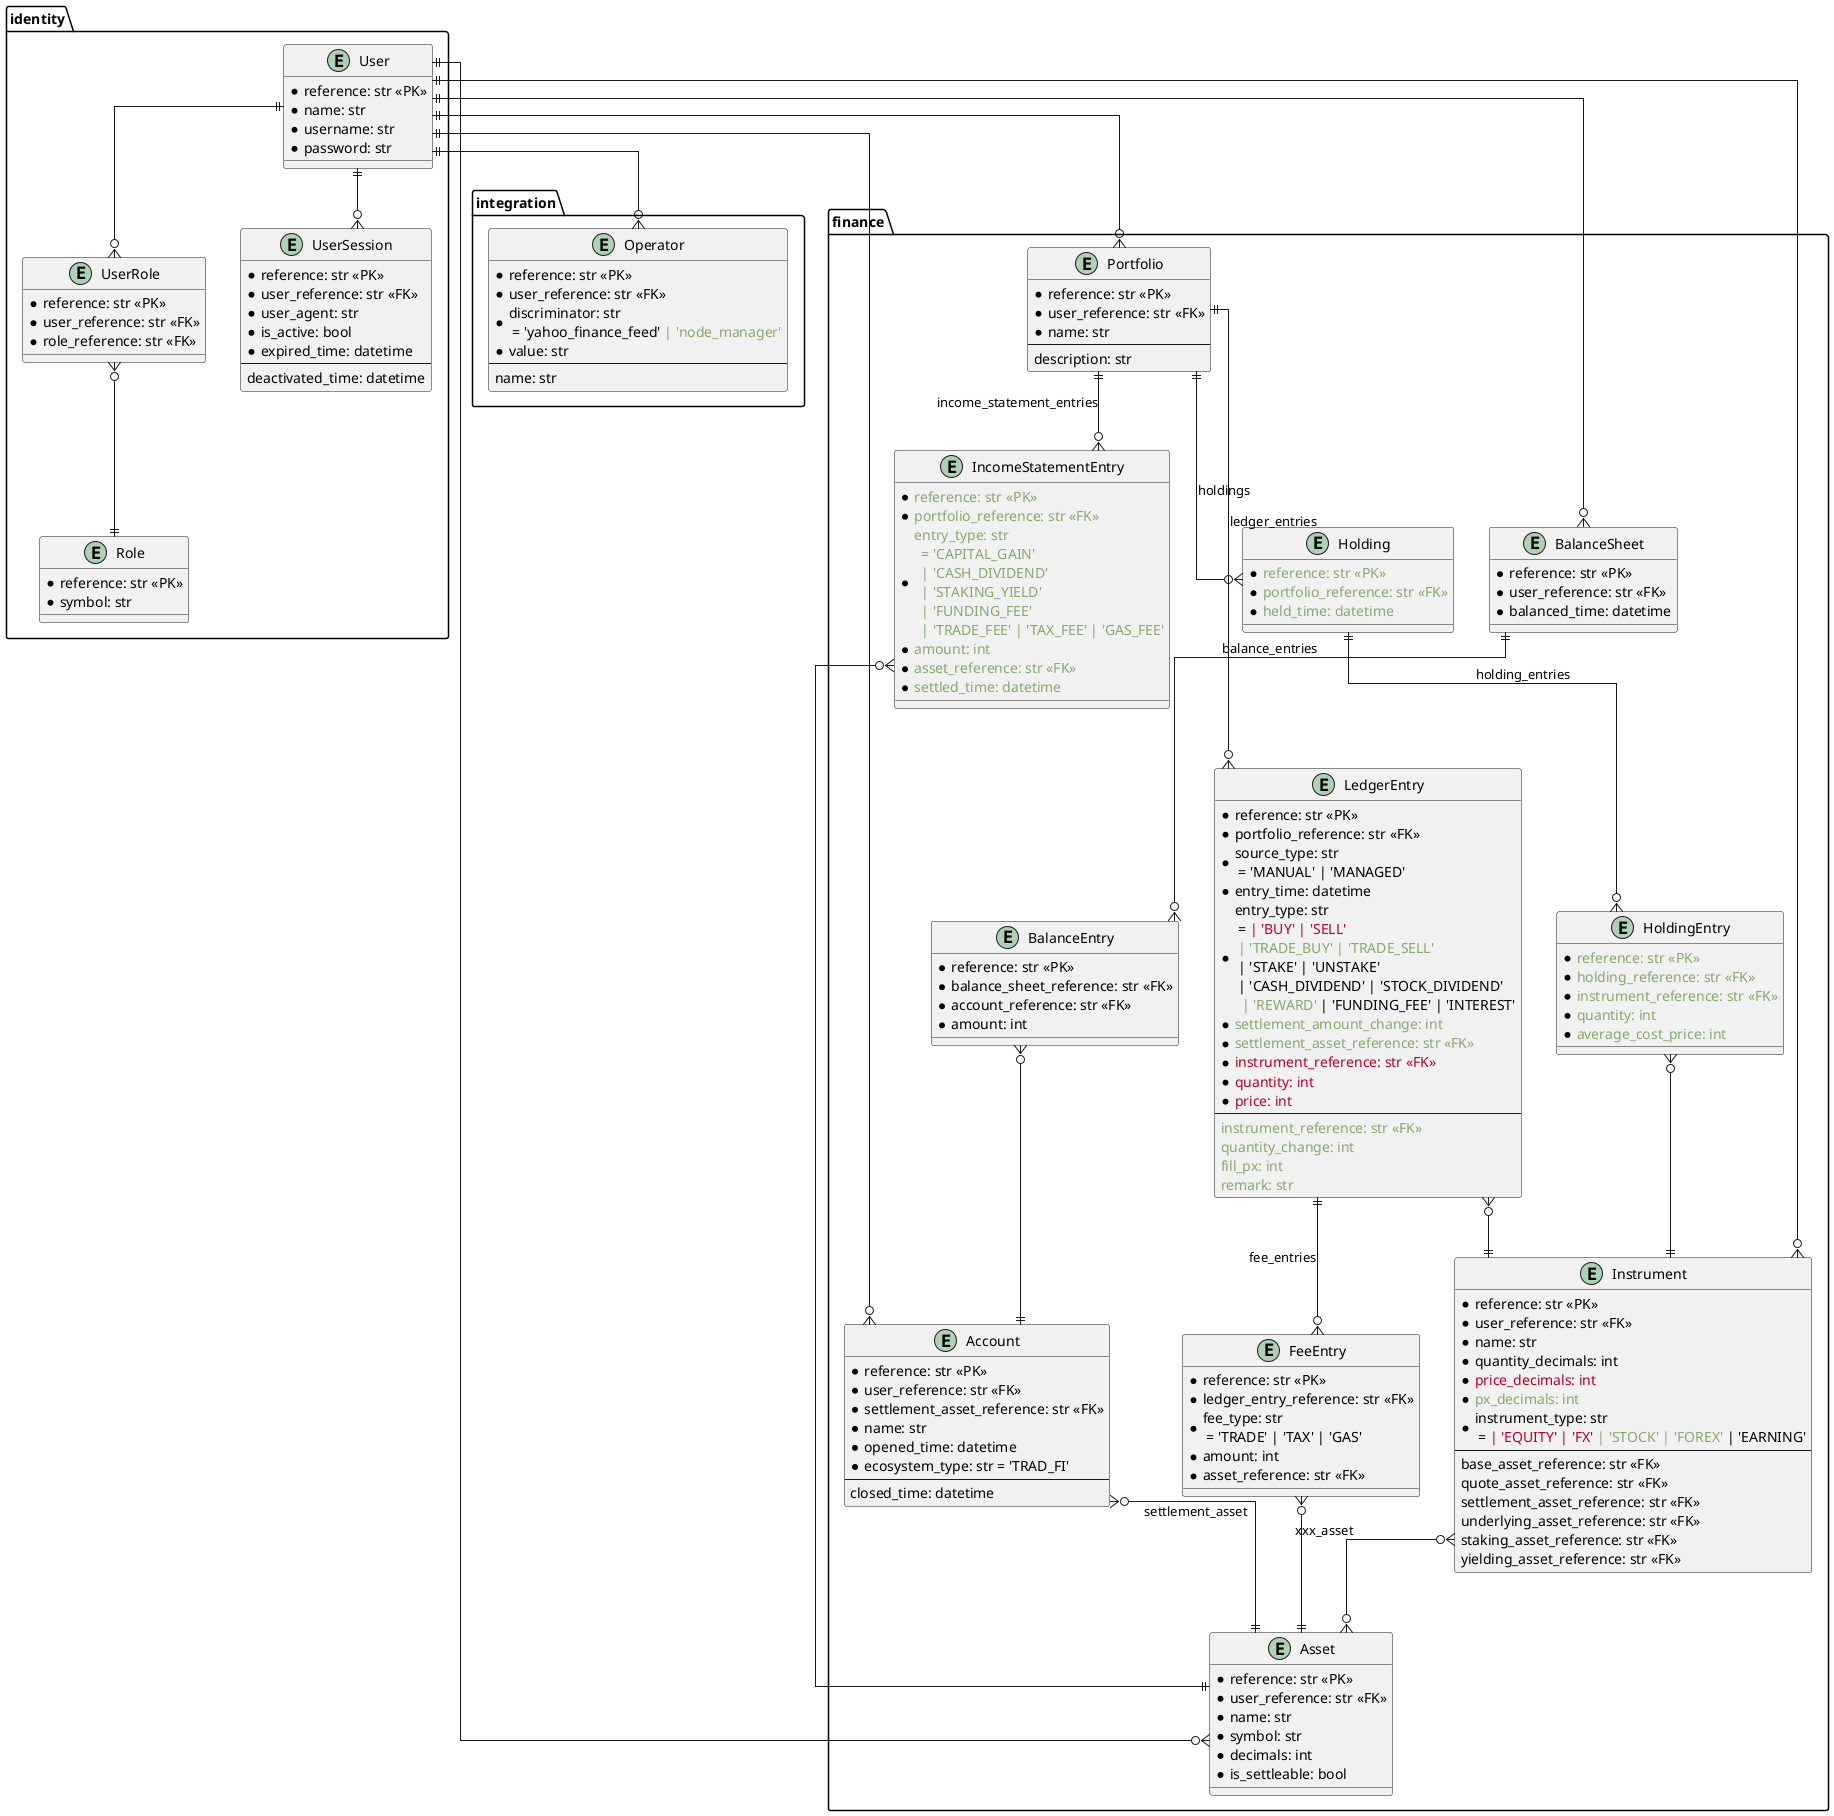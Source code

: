 @startuml chore_master_entities

!function $add($a)
!return "<color:#87A96B>" + $a + "</color>"
!endfunction

!function $remove($a)
!return "<color:#BA0021>" + $a + "</color>"
!endfunction

skinparam backgroundColor transparent
skinparam linetype ortho

package identity {
  entity "User" {
    * reference: str <<PK>>
    * name: str
    * username: str
    * password: str
  }

  entity "Role" {
    * reference: str <<PK>>
    * symbol: str
  }

  entity "UserRole" {
    * reference: str <<PK>>
    * user_reference: str <<FK>>
    * role_reference: str <<FK>>
  }

  entity "UserSession" {
    * reference: str <<PK>>
    * user_reference: str <<FK>>
    * user_agent: str
    * is_active: bool
    * expired_time: datetime
    --
    deactivated_time: datetime
  }
}

package integration {
  entity "Operator" {
    * reference: str <<PK>>
    * user_reference: str <<FK>>
    * discriminator: str \n = 'yahoo_finance_feed' $add("| 'node_manager'")
    * value: str
    --
    name: str
  }
}

package finance {
  entity "Account" {
    * reference: str <<PK>>
    * user_reference: str <<FK>>
    * settlement_asset_reference: str <<FK>>
    * name: str
    * opened_time: datetime
    * ecosystem_type: str = 'TRAD_FI'
    --
    closed_time: datetime
  }

  entity "BalanceSheet" {
    * reference: str <<PK>>
    * user_reference: str <<FK>>
    * balanced_time: datetime
  }

  entity "BalanceEntry" {
    * reference: str <<PK>>
    * balance_sheet_reference: str <<FK>>
    * account_reference: str <<FK>>
    * amount: int
  }

  entity "Portfolio" {
    * reference: str <<PK>>
    * user_reference: str <<FK>>
    * name: str
    --
    description: str
  }

  entity "Asset" {
    * reference: str <<PK>>
    * user_reference: str <<FK>>
    * name: str
    * symbol: str
    * decimals: int
    * is_settleable: bool
  }

  entity "Instrument" {
    * reference: str <<PK>>
    * user_reference: str <<FK>>
    * name: str
    * quantity_decimals: int
    * $remove("price_decimals: int")
    * $add("px_decimals: int")
    * instrument_type: str \n = $remove("| 'EQUITY' | 'FX'") $add("| 'STOCK' | 'FOREX'") | 'EARNING'
    --
    base_asset_reference: str <<FK>>
    quote_asset_reference: str <<FK>>
    settlement_asset_reference: str <<FK>>
    underlying_asset_reference: str <<FK>>
    staking_asset_reference: str <<FK>>
    yielding_asset_reference: str <<FK>>
  }

  entity "LedgerEntry" {
    * reference: str <<PK>>
    * portfolio_reference: str <<FK>>
    * source_type: str \n = 'MANUAL' | 'MANAGED'
    * entry_time: datetime
    * entry_type: str \n = $remove("| 'BUY' | 'SELL'") \n $add("| 'TRADE_BUY' | 'TRADE_SELL'") \n | 'STAKE' | 'UNSTAKE' \n | 'CASH_DIVIDEND' | 'STOCK_DIVIDEND' \n $add(" | 'REWARD'") | 'FUNDING_FEE' | 'INTEREST'
    * $add("settlement_amount_change: int")
    * $add("settlement_asset_reference: str <<FK>>")
    * $remove("instrument_reference: str <<FK>>")
    * $remove("quantity: int")
    * $remove("price: int")
    --
    $add("instrument_reference: str <<FK>>")
    $add("quantity_change: int")
    $add("fill_px: int")
    $add("remark: str")
  }

  entity "FeeEntry" {
    * reference: str <<PK>>
    * ledger_entry_reference: str <<FK>>
    * fee_type: str \n = 'TRADE' | 'TAX' | 'GAS'
    * amount: int
    * asset_reference: str <<FK>>
  }

  entity "IncomeStatementEntry" {
    * $add("reference: str <<PK>>")
    * $add("portfolio_reference: str <<FK>>")
    * $add("entry_type: str") \n $add(" = 'CAPITAL_GAIN'") \n $add(" | 'CASH_DIVIDEND'") \n $add(" | 'STAKING_YIELD'") \n $add(" | 'FUNDING_FEE'") \n $add(" | 'TRADE_FEE' | 'TAX_FEE' | 'GAS_FEE'")
    * $add("amount: int")
    * $add("asset_reference: str <<FK>>")
    * $add("settled_time: datetime")
  }

  entity "Holding" {
    * $add("reference: str <<PK>>")
    * $add("portfolio_reference: str <<FK>>")
    * $add("held_time: datetime")
  }

  entity "HoldingEntry" { 
    * $add("reference: str <<PK>>")
    * $add("holding_reference: str <<FK>>")
    * $add("instrument_reference: str <<FK>>")
    * $add("quantity: int")
    * $add("average_cost_price: int")
  }
}

'Zero or One  |o--
'Exactly One  ||--
'Zero or Many }o--
'One or Many  }|--

User                 ||--o{ UserRole
User                 ||--o{ UserSession
User                 ||--o{ Operator
User                 ||--o{ Account
User                 ||--o{ BalanceSheet
User                 ||--o{ Asset
User                 ||--o{ Instrument
User                 ||--o{ Portfolio

UserRole             }o--|| Role

BalanceSheet         ||--o{ BalanceEntry: balance_entries

BalanceEntry         }o--|| Account

Account              }o--|| Asset: settlement_asset

Portfolio            ||--o{ LedgerEntry: ledger_entries
Portfolio            ||--o{ IncomeStatementEntry: income_statement_entries
Portfolio            ||--o{ Holding: holdings

LedgerEntry          ||--o{ FeeEntry: fee_entries
LedgerEntry          }o--|| Instrument

Instrument           }o--o{ Asset: xxx_asset

FeeEntry             }o--|| Asset

IncomeStatementEntry }o--|| Asset

Holding              ||--o{ HoldingEntry: holding_entries

HoldingEntry         }o--|| Instrument

@enduml